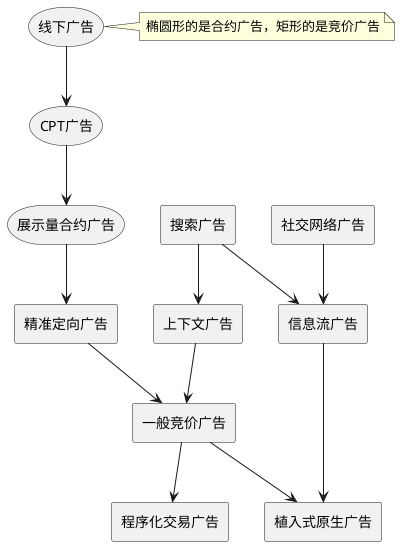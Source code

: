 @startuml 在线广告产品进化
storage 线下广告
storage CPT广告
storage 展示量合约广告
rectangle 精准定向广告
rectangle 搜索广告
rectangle 上下文广告
rectangle 社交网络广告
rectangle 信息流广告
rectangle 一般竞价广告
rectangle 植入式原生广告
rectangle 程序化交易广告
线下广告 --> CPT广告
note right of 线下广告:椭圆形的是合约广告，矩形的是竞价广告
CPT广告 --> 展示量合约广告
展示量合约广告 --> 精准定向广告
搜索广告 --> 上下文广告
社交网络广告 --> 信息流广告
搜索广告 --> 信息流广告
精准定向广告 --> 一般竞价广告
上下文广告 --> 一般竞价广告
信息流广告 --> 植入式原生广告
一般竞价广告 --> 植入式原生广告
一般竞价广告 --> 程序化交易广告
@enduml
